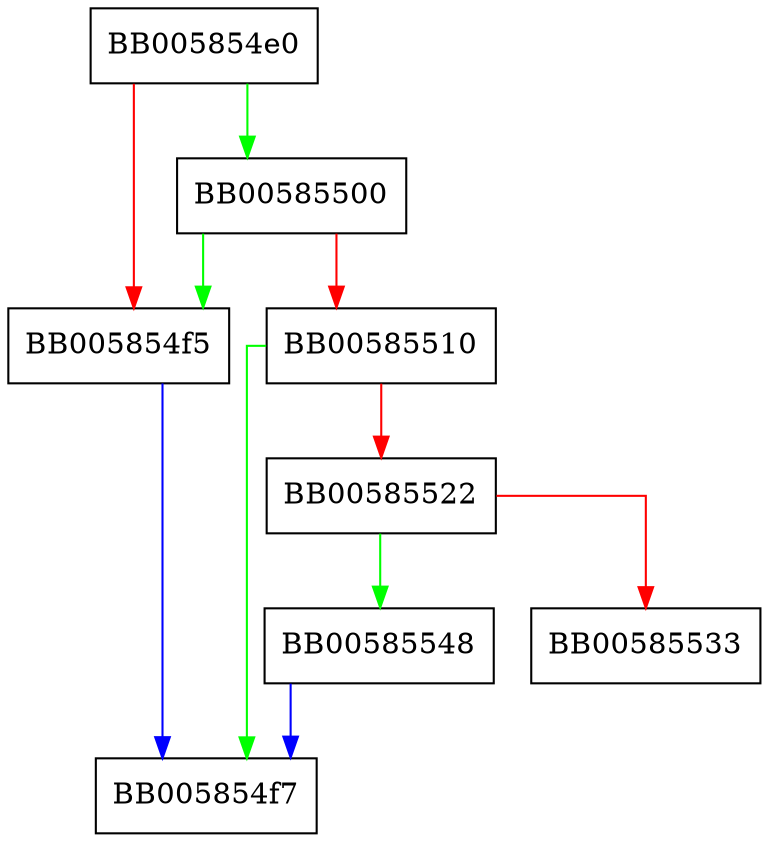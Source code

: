 digraph ossl_ec_set_ecdh_cofactor_mode {
  node [shape="box"];
  graph [splines=ortho];
  BB005854e0 -> BB00585500 [color="green"];
  BB005854e0 -> BB005854f5 [color="red"];
  BB005854f5 -> BB005854f7 [color="blue"];
  BB00585500 -> BB005854f5 [color="green"];
  BB00585500 -> BB00585510 [color="red"];
  BB00585510 -> BB005854f7 [color="green"];
  BB00585510 -> BB00585522 [color="red"];
  BB00585522 -> BB00585548 [color="green"];
  BB00585522 -> BB00585533 [color="red"];
  BB00585548 -> BB005854f7 [color="blue"];
}